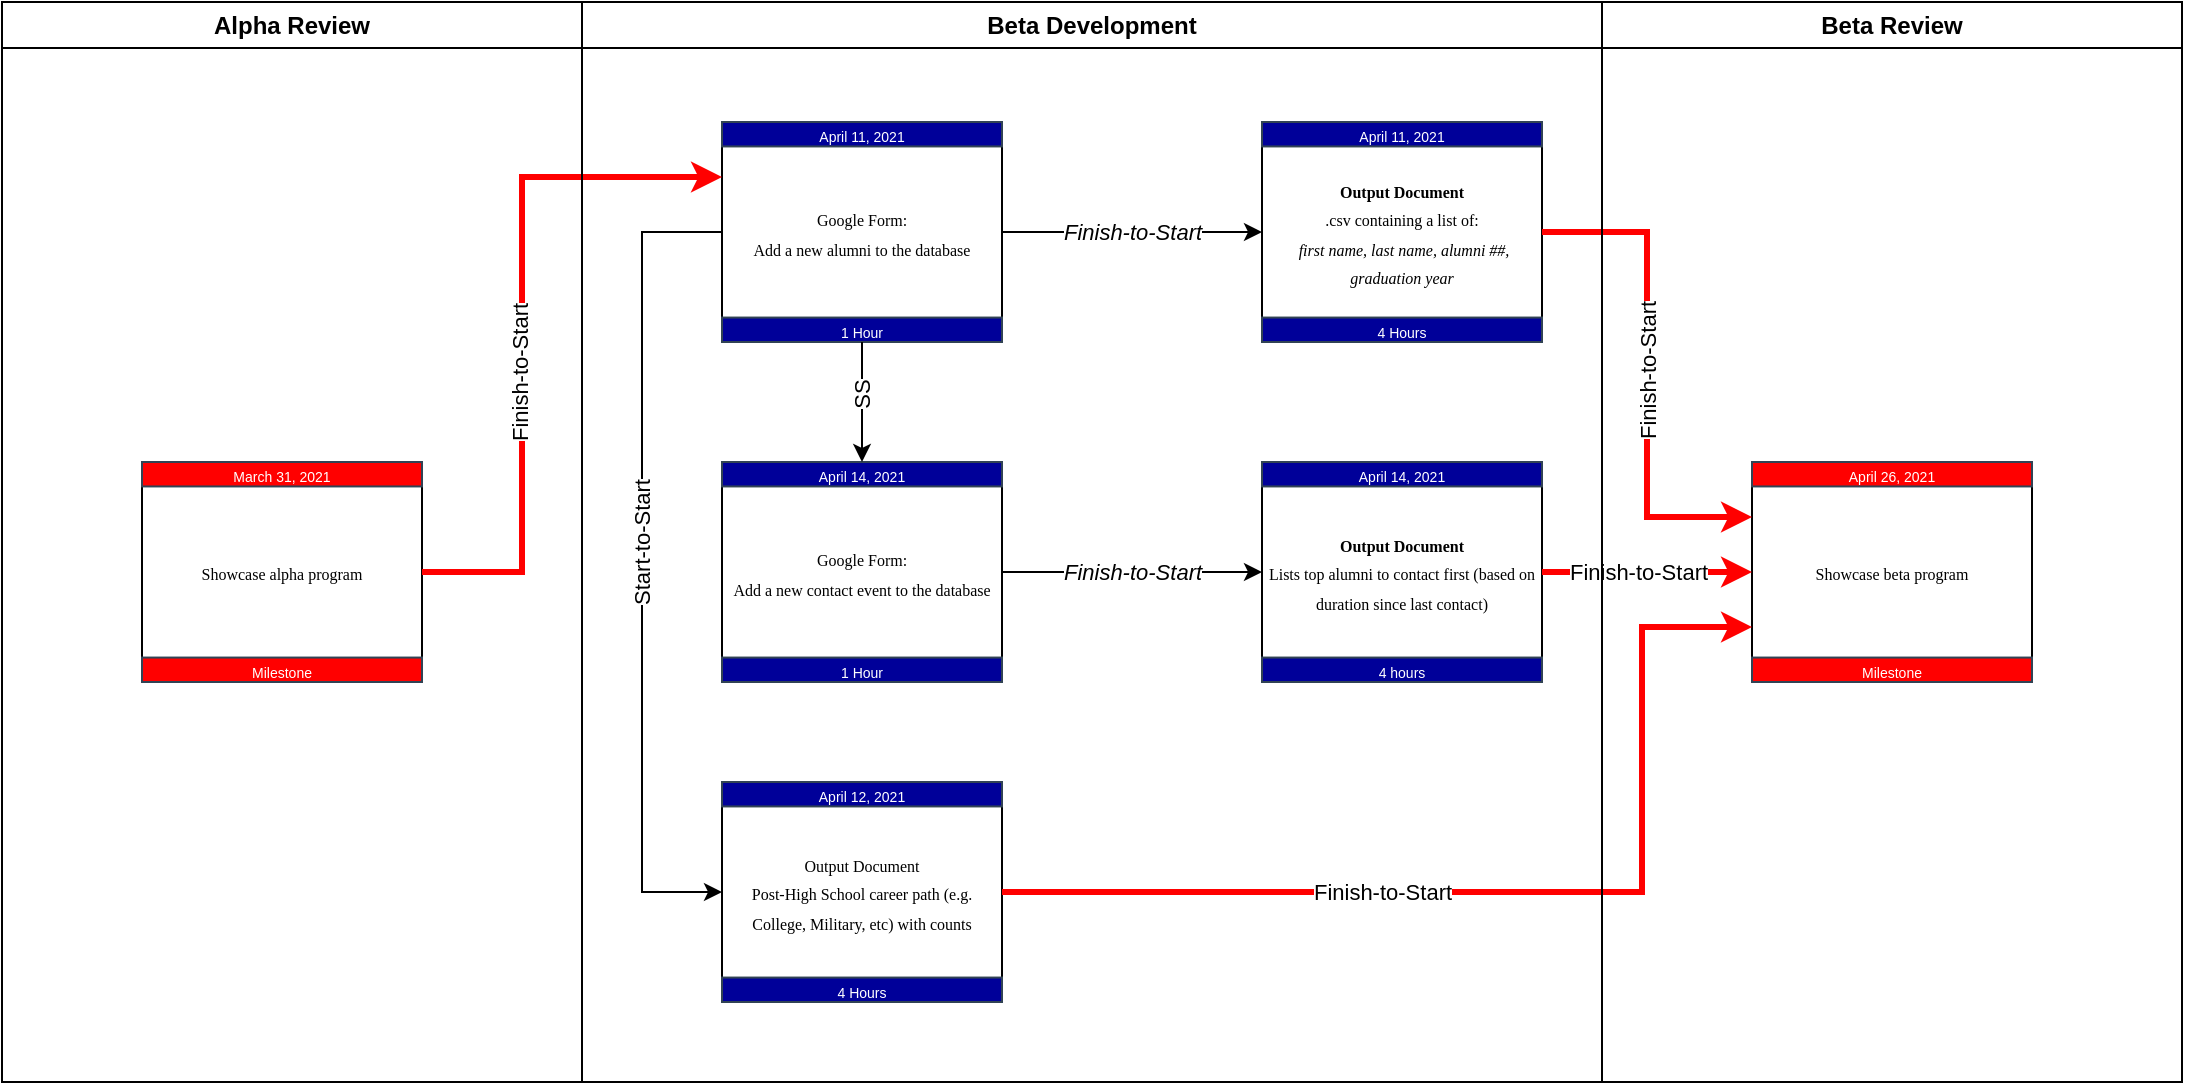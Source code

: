 <mxfile version="14.5.10" type="device"><diagram id="Ri24HxRg-bwVmuCnzkfo" name="Page-1"><mxGraphModel dx="1888" dy="548" grid="1" gridSize="10" guides="1" tooltips="1" connect="1" arrows="1" fold="1" page="1" pageScale="1" pageWidth="850" pageHeight="1100" math="0" shadow="0"><root><mxCell id="0"/><mxCell id="1" value="Flow" parent="0"/><mxCell id="boS3RBeSpJGpZqHhyy0u-11" value="&lt;i&gt;Finish-to-Start&lt;/i&gt;" style="edgeStyle=orthogonalEdgeStyle;rounded=0;orthogonalLoop=1;jettySize=auto;html=1;exitX=1;exitY=0.5;exitDx=0;exitDy=0;entryX=0;entryY=0.5;entryDx=0;entryDy=0;orthogonal=0;" parent="1" source="boS3RBeSpJGpZqHhyy0u-3" target="boS3RBeSpJGpZqHhyy0u-7" edge="1"><mxGeometry relative="1" as="geometry"><Array as="points"><mxPoint x="480" y="115"/><mxPoint x="480" y="115"/></Array></mxGeometry></mxCell><mxCell id="boS3RBeSpJGpZqHhyy0u-6" value="" style="group;fontFamily=Verdana;fillColor=#66FF66;" parent="1" vertex="1" connectable="0"><mxGeometry x="570" y="60" width="140" height="110" as="geometry"/></mxCell><mxCell id="boS3RBeSpJGpZqHhyy0u-7" value="&lt;font face=&quot;Verdana&quot; style=&quot;font-size: 8px&quot;&gt;&lt;b&gt;Output Document&lt;/b&gt;&lt;br&gt;.csv containing a list of:&lt;br&gt;&lt;i&gt;&amp;nbsp;first name, last name, alumni ##, graduation year&lt;/i&gt;&lt;br&gt;&lt;/font&gt;" style="whiteSpace=wrap;html=1;" parent="boS3RBeSpJGpZqHhyy0u-6" vertex="1"><mxGeometry width="140" height="110.0" as="geometry"/></mxCell><mxCell id="boS3RBeSpJGpZqHhyy0u-8" value="&lt;font style=&quot;font-size: 7px&quot;&gt;April 11, 2021&lt;/font&gt;" style="whiteSpace=wrap;html=1;strokeColor=#314354;fontColor=#ffffff;fillColor=#000099;" parent="boS3RBeSpJGpZqHhyy0u-6" vertex="1"><mxGeometry width="140" height="12.222" as="geometry"/></mxCell><mxCell id="boS3RBeSpJGpZqHhyy0u-9" value="&lt;font style=&quot;font-size: 7px ; line-height: 100%&quot;&gt;4 Hours&lt;br&gt;&lt;/font&gt;" style="whiteSpace=wrap;html=1;strokeColor=#314354;fontColor=#ffffff;fillColor=#000099;" parent="boS3RBeSpJGpZqHhyy0u-6" vertex="1"><mxGeometry y="97.778" width="140" height="12.222" as="geometry"/></mxCell><mxCell id="boS3RBeSpJGpZqHhyy0u-28" value="" style="group;fontFamily=Verdana;fillColor=#66FF66;" parent="1" vertex="1" connectable="0"><mxGeometry x="570" y="230" width="140" height="110" as="geometry"/></mxCell><mxCell id="boS3RBeSpJGpZqHhyy0u-29" value="&lt;font face=&quot;Verdana&quot; style=&quot;font-size: 8px&quot;&gt;&lt;b&gt;Output Document&lt;/b&gt;&lt;br&gt;Lists top alumni to contact first (based on duration since last contact)&lt;br&gt;&lt;/font&gt;" style="whiteSpace=wrap;html=1;" parent="boS3RBeSpJGpZqHhyy0u-28" vertex="1"><mxGeometry width="140" height="110.0" as="geometry"/></mxCell><mxCell id="boS3RBeSpJGpZqHhyy0u-30" value="&lt;font style=&quot;font-size: 7px&quot;&gt;April 14, 2021&lt;/font&gt;" style="whiteSpace=wrap;html=1;strokeColor=#314354;fontColor=#ffffff;fillColor=#000099;" parent="boS3RBeSpJGpZqHhyy0u-28" vertex="1"><mxGeometry width="140" height="12.222" as="geometry"/></mxCell><mxCell id="boS3RBeSpJGpZqHhyy0u-31" value="&lt;font style=&quot;font-size: 7px ; line-height: 100%&quot;&gt;4 hours&lt;br&gt;&lt;/font&gt;" style="whiteSpace=wrap;html=1;strokeColor=#314354;fontColor=#ffffff;fillColor=#000099;" parent="boS3RBeSpJGpZqHhyy0u-28" vertex="1"><mxGeometry y="97.778" width="140" height="12.222" as="geometry"/></mxCell><mxCell id="boS3RBeSpJGpZqHhyy0u-23" value="&lt;i&gt;Finish-to-Start&lt;/i&gt;" style="edgeStyle=orthogonalEdgeStyle;rounded=0;orthogonalLoop=1;jettySize=auto;html=1;exitX=1;exitY=0.5;exitDx=0;exitDy=0;entryX=0;entryY=0.5;entryDx=0;entryDy=0;orthogonal=0;" parent="1" source="boS3RBeSpJGpZqHhyy0u-25" target="boS3RBeSpJGpZqHhyy0u-29" edge="1"><mxGeometry relative="1" as="geometry"><Array as="points"><mxPoint x="480" y="285"/><mxPoint x="480" y="285"/></Array></mxGeometry></mxCell><mxCell id="boS3RBeSpJGpZqHhyy0u-2" value="" style="group;fontFamily=Verdana;fillColor=#66FF66;" parent="1" vertex="1" connectable="0"><mxGeometry x="300" y="60" width="140" height="110" as="geometry"/></mxCell><mxCell id="boS3RBeSpJGpZqHhyy0u-3" value="&lt;font face=&quot;Verdana&quot; style=&quot;font-size: 8px&quot;&gt;Google Form:&lt;br&gt;Add a new alumni to the database&lt;br&gt;&lt;/font&gt;" style="whiteSpace=wrap;html=1;" parent="boS3RBeSpJGpZqHhyy0u-2" vertex="1"><mxGeometry width="140" height="110.0" as="geometry"/></mxCell><mxCell id="boS3RBeSpJGpZqHhyy0u-4" value="&lt;font style=&quot;font-size: 7px&quot;&gt;April 11, 2021&lt;/font&gt;" style="whiteSpace=wrap;html=1;strokeColor=#314354;fontColor=#ffffff;fillColor=#000099;" parent="boS3RBeSpJGpZqHhyy0u-2" vertex="1"><mxGeometry width="140" height="12.222" as="geometry"/></mxCell><mxCell id="boS3RBeSpJGpZqHhyy0u-5" value="&lt;font style=&quot;font-size: 7px ; line-height: 100%&quot;&gt;1 Hour&lt;br&gt;&lt;/font&gt;" style="whiteSpace=wrap;html=1;strokeColor=#314354;fontColor=#ffffff;fillColor=#000099;" parent="boS3RBeSpJGpZqHhyy0u-2" vertex="1"><mxGeometry y="97.778" width="140" height="12.222" as="geometry"/></mxCell><mxCell id="boS3RBeSpJGpZqHhyy0u-24" value="" style="group;fontFamily=Verdana;fillColor=#66FF66;" parent="1" vertex="1" connectable="0"><mxGeometry x="300" y="230" width="140" height="110" as="geometry"/></mxCell><mxCell id="boS3RBeSpJGpZqHhyy0u-25" value="&lt;font face=&quot;Verdana&quot; style=&quot;font-size: 8px&quot;&gt;Google Form:&lt;br&gt;Add a new contact event to the database&lt;br&gt;&lt;/font&gt;" style="whiteSpace=wrap;html=1;" parent="boS3RBeSpJGpZqHhyy0u-24" vertex="1"><mxGeometry width="140" height="110.0" as="geometry"/></mxCell><mxCell id="boS3RBeSpJGpZqHhyy0u-26" value="&lt;font style=&quot;font-size: 7px&quot;&gt;April 14, 2021&lt;/font&gt;" style="whiteSpace=wrap;html=1;strokeColor=#314354;fontColor=#ffffff;fillColor=#000099;" parent="boS3RBeSpJGpZqHhyy0u-24" vertex="1"><mxGeometry width="140" height="12.222" as="geometry"/></mxCell><mxCell id="boS3RBeSpJGpZqHhyy0u-27" value="&lt;font style=&quot;font-size: 7px ; line-height: 100%&quot;&gt;1 Hour&lt;br&gt;&lt;/font&gt;" style="whiteSpace=wrap;html=1;strokeColor=#314354;fontColor=#ffffff;fillColor=#000099;" parent="boS3RBeSpJGpZqHhyy0u-24" vertex="1"><mxGeometry y="97.778" width="140" height="12.222" as="geometry"/></mxCell><mxCell id="boS3RBeSpJGpZqHhyy0u-19" value="" style="group;fontFamily=Verdana;fillColor=#66FF66;" parent="1" vertex="1" connectable="0"><mxGeometry x="300" y="390" width="140" height="110" as="geometry"/></mxCell><mxCell id="boS3RBeSpJGpZqHhyy0u-20" value="&lt;font face=&quot;Verdana&quot; style=&quot;font-size: 8px&quot;&gt;Output Document&lt;br&gt;Post-High School career path (e.g. College, Military, etc) with counts&lt;br&gt;&lt;/font&gt;" style="whiteSpace=wrap;html=1;" parent="boS3RBeSpJGpZqHhyy0u-19" vertex="1"><mxGeometry width="140" height="110.0" as="geometry"/></mxCell><mxCell id="boS3RBeSpJGpZqHhyy0u-21" value="&lt;font style=&quot;font-size: 7px&quot;&gt;April 12, 2021&lt;/font&gt;" style="whiteSpace=wrap;html=1;strokeColor=#314354;fontColor=#ffffff;fillColor=#000099;" parent="boS3RBeSpJGpZqHhyy0u-19" vertex="1"><mxGeometry width="140" height="12.222" as="geometry"/></mxCell><mxCell id="boS3RBeSpJGpZqHhyy0u-22" value="&lt;font style=&quot;font-size: 7px ; line-height: 100%&quot;&gt;4 Hours&lt;br&gt;&lt;/font&gt;" style="whiteSpace=wrap;html=1;strokeColor=#314354;fontColor=#ffffff;fillColor=#000099;" parent="boS3RBeSpJGpZqHhyy0u-19" vertex="1"><mxGeometry y="97.778" width="140" height="12.222" as="geometry"/></mxCell><mxCell id="boS3RBeSpJGpZqHhyy0u-32" style="edgeStyle=elbowEdgeStyle;rounded=0;orthogonalLoop=1;jettySize=auto;elbow=vertical;html=1;exitX=0;exitY=0.5;exitDx=0;exitDy=0;entryX=0;entryY=0.5;entryDx=0;entryDy=0;startArrow=none;startFill=0;" parent="1" source="boS3RBeSpJGpZqHhyy0u-3" target="boS3RBeSpJGpZqHhyy0u-20" edge="1"><mxGeometry relative="1" as="geometry"><Array as="points"><mxPoint x="260" y="360"/></Array></mxGeometry></mxCell><mxCell id="boS3RBeSpJGpZqHhyy0u-33" value="Start-to-Start" style="edgeLabel;html=1;align=center;verticalAlign=middle;resizable=0;points=[];rotation=-90;" parent="boS3RBeSpJGpZqHhyy0u-32" vertex="1" connectable="0"><mxGeometry x="-0.062" y="3" relative="1" as="geometry"><mxPoint x="-3" y="3" as="offset"/></mxGeometry></mxCell><mxCell id="boS3RBeSpJGpZqHhyy0u-36" value="" style="group;fontFamily=Verdana;fillColor=#66FF66;" parent="1" vertex="1" connectable="0"><mxGeometry x="815" y="230" width="140" height="110" as="geometry"/></mxCell><mxCell id="boS3RBeSpJGpZqHhyy0u-37" value="&lt;font face=&quot;Verdana&quot; style=&quot;font-size: 8px&quot;&gt;Showcase beta program&lt;/font&gt;" style="whiteSpace=wrap;html=1;" parent="boS3RBeSpJGpZqHhyy0u-36" vertex="1"><mxGeometry width="140" height="110.0" as="geometry"/></mxCell><mxCell id="boS3RBeSpJGpZqHhyy0u-38" value="&lt;font style=&quot;font-size: 7px&quot;&gt;April 26, 2021&lt;/font&gt;" style="whiteSpace=wrap;html=1;strokeColor=#314354;fontColor=#ffffff;fillColor=#FF0000;" parent="boS3RBeSpJGpZqHhyy0u-36" vertex="1"><mxGeometry width="140" height="12.222" as="geometry"/></mxCell><mxCell id="boS3RBeSpJGpZqHhyy0u-39" value="&lt;font style=&quot;font-size: 7px ; line-height: 100%&quot;&gt;Milestone&lt;br&gt;&lt;/font&gt;" style="whiteSpace=wrap;html=1;strokeColor=#314354;fontColor=#ffffff;fillColor=#FF0000;" parent="boS3RBeSpJGpZqHhyy0u-36" vertex="1"><mxGeometry y="97.778" width="140" height="12.222" as="geometry"/></mxCell><mxCell id="boS3RBeSpJGpZqHhyy0u-40" style="edgeStyle=elbowEdgeStyle;rounded=0;orthogonalLoop=1;jettySize=auto;elbow=vertical;html=1;exitX=1;exitY=0.5;exitDx=0;exitDy=0;entryX=0;entryY=0.5;entryDx=0;entryDy=0;startArrow=none;startFill=0;strokeColor=#FF0000;strokeWidth=3;" parent="1" source="boS3RBeSpJGpZqHhyy0u-29" target="boS3RBeSpJGpZqHhyy0u-37" edge="1"><mxGeometry relative="1" as="geometry"/></mxCell><mxCell id="boS3RBeSpJGpZqHhyy0u-45" value="Finish-to-Start" style="edgeLabel;html=1;align=center;verticalAlign=middle;resizable=0;points=[];" parent="boS3RBeSpJGpZqHhyy0u-40" vertex="1" connectable="0"><mxGeometry x="-0.205" y="-1" relative="1" as="geometry"><mxPoint x="6" y="-1" as="offset"/></mxGeometry></mxCell><mxCell id="boS3RBeSpJGpZqHhyy0u-41" style="edgeStyle=orthogonalEdgeStyle;rounded=0;orthogonalLoop=1;jettySize=auto;elbow=vertical;html=1;exitX=1;exitY=0.5;exitDx=0;exitDy=0;entryX=0;entryY=0.25;entryDx=0;entryDy=0;startArrow=none;startFill=0;strokeColor=#FF0000;strokeWidth=3;" parent="1" source="boS3RBeSpJGpZqHhyy0u-7" target="boS3RBeSpJGpZqHhyy0u-37" edge="1"><mxGeometry relative="1" as="geometry"/></mxCell><mxCell id="boS3RBeSpJGpZqHhyy0u-44" value="Finish-to-Start" style="edgeLabel;html=1;align=center;verticalAlign=middle;resizable=0;points=[];rotation=-90;" parent="boS3RBeSpJGpZqHhyy0u-41" vertex="1" connectable="0"><mxGeometry x="0.064" relative="1" as="geometry"><mxPoint y="-9" as="offset"/></mxGeometry></mxCell><mxCell id="boS3RBeSpJGpZqHhyy0u-42" style="edgeStyle=orthogonalEdgeStyle;rounded=0;orthogonalLoop=1;jettySize=auto;html=1;exitX=1;exitY=0.5;exitDx=0;exitDy=0;entryX=0;entryY=0.75;entryDx=0;entryDy=0;startArrow=none;startFill=0;strokeColor=#FF0000;strokeWidth=3;" parent="1" source="boS3RBeSpJGpZqHhyy0u-20" target="boS3RBeSpJGpZqHhyy0u-37" edge="1"><mxGeometry relative="1" as="geometry"><Array as="points"><mxPoint x="760" y="445"/><mxPoint x="760" y="313"/></Array></mxGeometry></mxCell><mxCell id="boS3RBeSpJGpZqHhyy0u-43" value="Finish-to-Start&lt;br&gt;" style="edgeLabel;html=1;align=center;verticalAlign=middle;resizable=0;points=[];" parent="boS3RBeSpJGpZqHhyy0u-42" vertex="1" connectable="0"><mxGeometry x="-0.197" y="-5" relative="1" as="geometry"><mxPoint x="-14" y="-5" as="offset"/></mxGeometry></mxCell><mxCell id="boS3RBeSpJGpZqHhyy0u-48" style="edgeStyle=orthogonalEdgeStyle;rounded=0;orthogonalLoop=1;jettySize=auto;html=1;exitX=0.5;exitY=1;exitDx=0;exitDy=0;entryX=0.5;entryY=0;entryDx=0;entryDy=0;fontColor=#FFFFFF;startArrow=none;startFill=0;fillColor=#FF0000;" parent="1" source="boS3RBeSpJGpZqHhyy0u-5" target="boS3RBeSpJGpZqHhyy0u-26" edge="1"><mxGeometry relative="1" as="geometry"/></mxCell><mxCell id="boS3RBeSpJGpZqHhyy0u-61" value="SS" style="edgeLabel;html=1;align=center;verticalAlign=middle;resizable=0;points=[];fontColor=#000000;rotation=-90;" parent="boS3RBeSpJGpZqHhyy0u-48" vertex="1" connectable="0"><mxGeometry x="-0.118" relative="1" as="geometry"><mxPoint as="offset"/></mxGeometry></mxCell><mxCell id="boS3RBeSpJGpZqHhyy0u-55" value="" style="group;fontFamily=Verdana;fillColor=#66FF66;" parent="1" vertex="1" connectable="0"><mxGeometry x="10" y="230" width="140" height="110" as="geometry"/></mxCell><mxCell id="boS3RBeSpJGpZqHhyy0u-56" value="&lt;font face=&quot;Verdana&quot; style=&quot;font-size: 8px&quot;&gt;Showcase alpha program&lt;/font&gt;" style="whiteSpace=wrap;html=1;" parent="boS3RBeSpJGpZqHhyy0u-55" vertex="1"><mxGeometry width="140" height="110.0" as="geometry"/></mxCell><mxCell id="boS3RBeSpJGpZqHhyy0u-57" value="&lt;font style=&quot;font-size: 7px&quot;&gt;March 31, 2021&lt;/font&gt;" style="whiteSpace=wrap;html=1;strokeColor=#314354;fontColor=#ffffff;fillColor=#FF0000;" parent="boS3RBeSpJGpZqHhyy0u-55" vertex="1"><mxGeometry width="140" height="12.222" as="geometry"/></mxCell><mxCell id="boS3RBeSpJGpZqHhyy0u-58" value="&lt;font style=&quot;font-size: 7px ; line-height: 100%&quot;&gt;Milestone&lt;br&gt;&lt;/font&gt;" style="whiteSpace=wrap;html=1;strokeColor=#314354;fontColor=#ffffff;fillColor=#FF0000;" parent="boS3RBeSpJGpZqHhyy0u-55" vertex="1"><mxGeometry y="97.778" width="140" height="12.222" as="geometry"/></mxCell><mxCell id="boS3RBeSpJGpZqHhyy0u-59" style="edgeStyle=orthogonalEdgeStyle;rounded=0;orthogonalLoop=1;jettySize=auto;html=1;exitX=1;exitY=0.5;exitDx=0;exitDy=0;entryX=0;entryY=0.25;entryDx=0;entryDy=0;fontColor=#000000;startArrow=none;startFill=0;fillColor=#FF0000;strokeColor=#FF0000;strokeWidth=3;" parent="1" source="boS3RBeSpJGpZqHhyy0u-56" target="boS3RBeSpJGpZqHhyy0u-3" edge="1"><mxGeometry relative="1" as="geometry"><Array as="points"><mxPoint x="200" y="285"/><mxPoint x="200" y="88"/></Array></mxGeometry></mxCell><mxCell id="boS3RBeSpJGpZqHhyy0u-60" value="Finish-to-Start" style="edgeLabel;html=1;align=center;verticalAlign=middle;resizable=0;points=[];fontColor=#000000;rotation=-90;" parent="boS3RBeSpJGpZqHhyy0u-59" vertex="1" connectable="0"><mxGeometry x="-0.221" y="1" relative="1" as="geometry"><mxPoint y="-14" as="offset"/></mxGeometry></mxCell><mxCell id="boS3RBeSpJGpZqHhyy0u-34" value="Background" style="locked=1;" parent="0"/><mxCell id="boS3RBeSpJGpZqHhyy0u-1" value="Beta Development" style="swimlane;whiteSpace=wrap;startSize=23;" parent="boS3RBeSpJGpZqHhyy0u-34" vertex="1"><mxGeometry x="230" width="510" height="540" as="geometry"/></mxCell><mxCell id="boS3RBeSpJGpZqHhyy0u-35" value="Beta Review" style="swimlane;whiteSpace=wrap;startSize=23;" parent="boS3RBeSpJGpZqHhyy0u-34" vertex="1"><mxGeometry x="740" width="290" height="540" as="geometry"/></mxCell><mxCell id="boS3RBeSpJGpZqHhyy0u-50" value="Alpha Review" style="swimlane;whiteSpace=wrap;startSize=23;" parent="boS3RBeSpJGpZqHhyy0u-34" vertex="1"><mxGeometry x="-60" width="290" height="540" as="geometry"/></mxCell></root></mxGraphModel></diagram></mxfile>